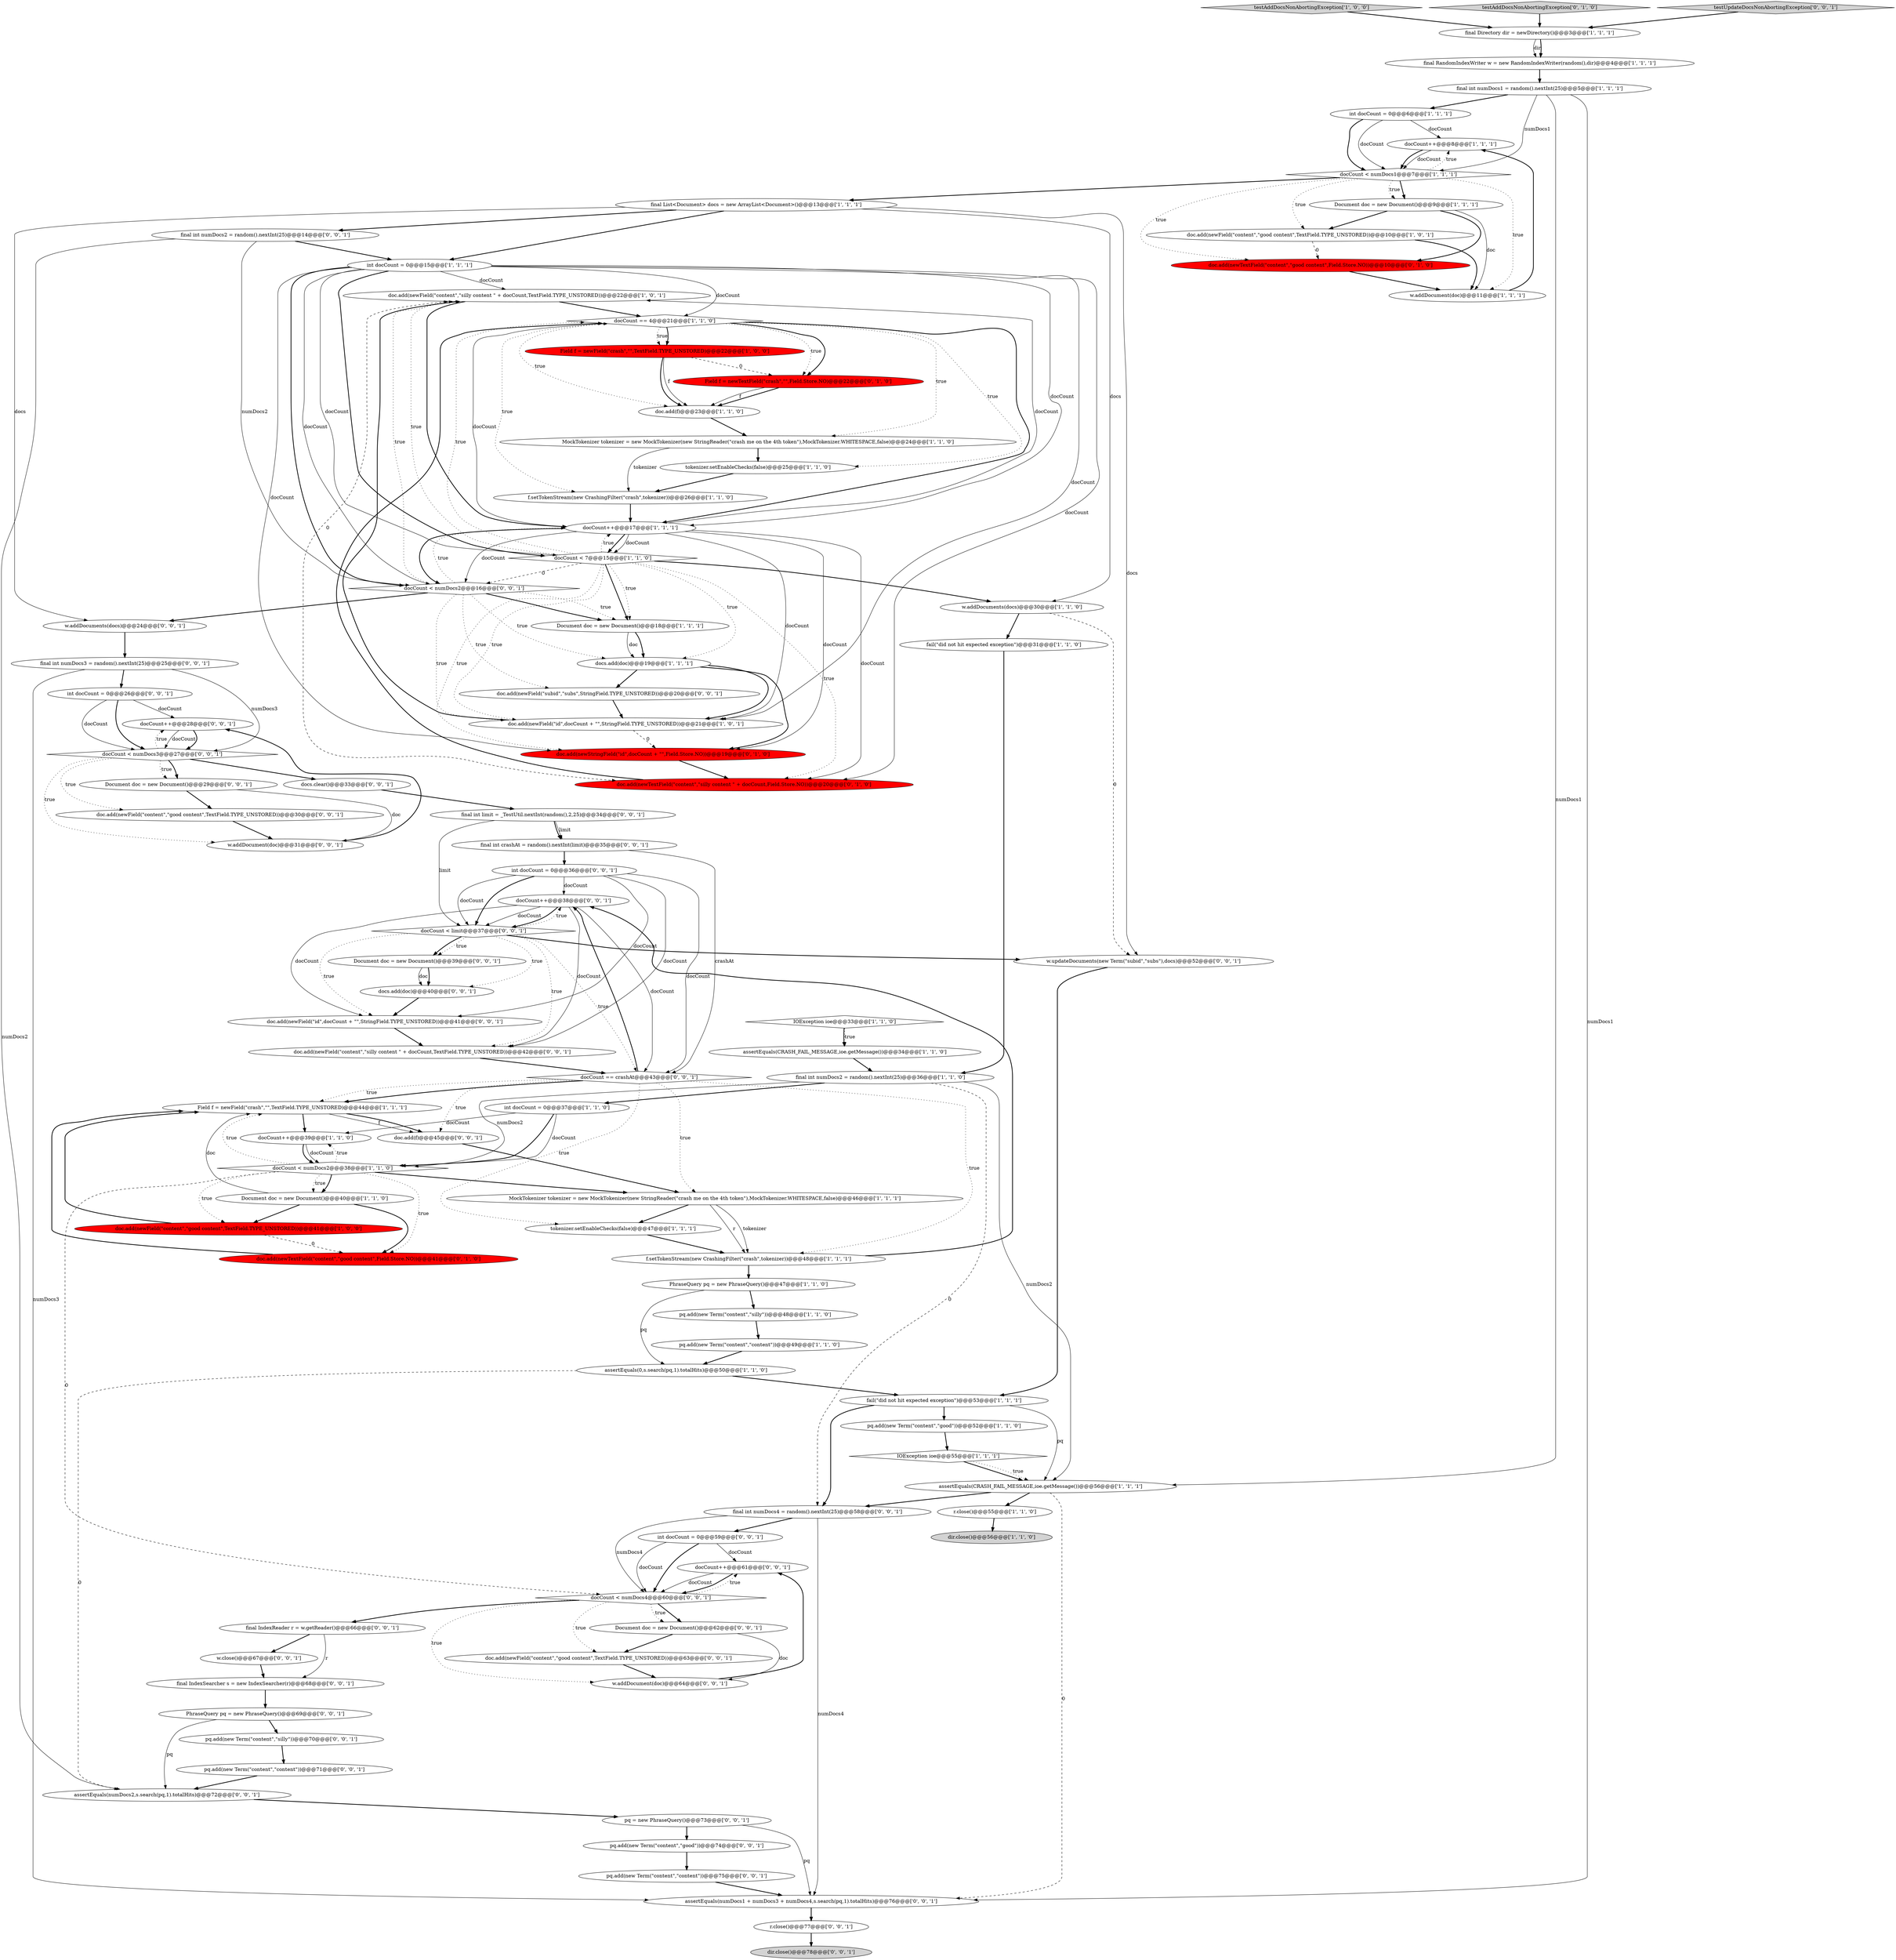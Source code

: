 digraph {
10 [style = filled, label = "doc.add(newField(\"content\",\"silly content \" + docCount,TextField.TYPE_UNSTORED))@@@22@@@['1', '0', '1']", fillcolor = white, shape = ellipse image = "AAA0AAABBB1BBB"];
64 [style = filled, label = "docs.clear()@@@33@@@['0', '0', '1']", fillcolor = white, shape = ellipse image = "AAA0AAABBB3BBB"];
70 [style = filled, label = "final int crashAt = random().nextInt(limit)@@@35@@@['0', '0', '1']", fillcolor = white, shape = ellipse image = "AAA0AAABBB3BBB"];
40 [style = filled, label = "doc.add(f)@@@23@@@['1', '1', '0']", fillcolor = white, shape = ellipse image = "AAA0AAABBB1BBB"];
36 [style = filled, label = "testAddDocsNonAbortingException['1', '0', '0']", fillcolor = lightgray, shape = diamond image = "AAA0AAABBB1BBB"];
58 [style = filled, label = "final int limit = _TestUtil.nextInt(random(),2,25)@@@34@@@['0', '0', '1']", fillcolor = white, shape = ellipse image = "AAA0AAABBB3BBB"];
52 [style = filled, label = "testAddDocsNonAbortingException['0', '1', '0']", fillcolor = lightgray, shape = diamond image = "AAA0AAABBB2BBB"];
39 [style = filled, label = "Field f = newField(\"crash\",\"\",TextField.TYPE_UNSTORED)@@@22@@@['1', '0', '0']", fillcolor = red, shape = ellipse image = "AAA1AAABBB1BBB"];
4 [style = filled, label = "final Directory dir = newDirectory()@@@3@@@['1', '1', '1']", fillcolor = white, shape = ellipse image = "AAA0AAABBB1BBB"];
69 [style = filled, label = "final IndexReader r = w.getReader()@@@66@@@['0', '0', '1']", fillcolor = white, shape = ellipse image = "AAA0AAABBB3BBB"];
59 [style = filled, label = "w.addDocuments(docs)@@@24@@@['0', '0', '1']", fillcolor = white, shape = ellipse image = "AAA0AAABBB3BBB"];
54 [style = filled, label = "final int numDocs3 = random().nextInt(25)@@@25@@@['0', '0', '1']", fillcolor = white, shape = ellipse image = "AAA0AAABBB3BBB"];
82 [style = filled, label = "testUpdateDocsNonAbortingException['0', '0', '1']", fillcolor = lightgray, shape = diamond image = "AAA0AAABBB3BBB"];
26 [style = filled, label = "docCount++@@@8@@@['1', '1', '1']", fillcolor = white, shape = ellipse image = "AAA0AAABBB1BBB"];
27 [style = filled, label = "int docCount = 0@@@15@@@['1', '1', '1']", fillcolor = white, shape = ellipse image = "AAA0AAABBB1BBB"];
49 [style = filled, label = "Field f = newTextField(\"crash\",\"\",Field.Store.NO)@@@22@@@['0', '1', '0']", fillcolor = red, shape = ellipse image = "AAA1AAABBB2BBB"];
31 [style = filled, label = "docCount++@@@39@@@['1', '1', '0']", fillcolor = white, shape = ellipse image = "AAA0AAABBB1BBB"];
17 [style = filled, label = "IOException ioe@@@33@@@['1', '1', '0']", fillcolor = white, shape = diamond image = "AAA0AAABBB1BBB"];
22 [style = filled, label = "pq.add(new Term(\"content\",\"silly\"))@@@48@@@['1', '1', '0']", fillcolor = white, shape = ellipse image = "AAA0AAABBB1BBB"];
89 [style = filled, label = "PhraseQuery pq = new PhraseQuery()@@@69@@@['0', '0', '1']", fillcolor = white, shape = ellipse image = "AAA0AAABBB3BBB"];
44 [style = filled, label = "Document doc = new Document()@@@40@@@['1', '1', '0']", fillcolor = white, shape = ellipse image = "AAA0AAABBB1BBB"];
78 [style = filled, label = "docs.add(doc)@@@40@@@['0', '0', '1']", fillcolor = white, shape = ellipse image = "AAA0AAABBB3BBB"];
81 [style = filled, label = "final int numDocs2 = random().nextInt(25)@@@14@@@['0', '0', '1']", fillcolor = white, shape = ellipse image = "AAA0AAABBB3BBB"];
77 [style = filled, label = "docCount < numDocs2@@@16@@@['0', '0', '1']", fillcolor = white, shape = diamond image = "AAA0AAABBB3BBB"];
25 [style = filled, label = "docCount < 7@@@15@@@['1', '1', '0']", fillcolor = white, shape = diamond image = "AAA0AAABBB1BBB"];
16 [style = filled, label = "fail(\"did not hit expected exception\")@@@53@@@['1', '1', '1']", fillcolor = white, shape = ellipse image = "AAA0AAABBB1BBB"];
56 [style = filled, label = "docCount++@@@38@@@['0', '0', '1']", fillcolor = white, shape = ellipse image = "AAA0AAABBB3BBB"];
12 [style = filled, label = "assertEquals(CRASH_FAIL_MESSAGE,ioe.getMessage())@@@34@@@['1', '1', '0']", fillcolor = white, shape = ellipse image = "AAA0AAABBB1BBB"];
97 [style = filled, label = "final int numDocs4 = random().nextInt(25)@@@58@@@['0', '0', '1']", fillcolor = white, shape = ellipse image = "AAA0AAABBB3BBB"];
18 [style = filled, label = "doc.add(newField(\"content\",\"good content\",TextField.TYPE_UNSTORED))@@@41@@@['1', '0', '0']", fillcolor = red, shape = ellipse image = "AAA1AAABBB1BBB"];
62 [style = filled, label = "Document doc = new Document()@@@29@@@['0', '0', '1']", fillcolor = white, shape = ellipse image = "AAA0AAABBB3BBB"];
98 [style = filled, label = "dir.close()@@@78@@@['0', '0', '1']", fillcolor = lightgray, shape = ellipse image = "AAA0AAABBB3BBB"];
32 [style = filled, label = "docCount < numDocs2@@@38@@@['1', '1', '0']", fillcolor = white, shape = diamond image = "AAA0AAABBB1BBB"];
35 [style = filled, label = "final RandomIndexWriter w = new RandomIndexWriter(random(),dir)@@@4@@@['1', '1', '1']", fillcolor = white, shape = ellipse image = "AAA0AAABBB1BBB"];
15 [style = filled, label = "pq.add(new Term(\"content\",\"good\"))@@@52@@@['1', '1', '0']", fillcolor = white, shape = ellipse image = "AAA0AAABBB1BBB"];
60 [style = filled, label = "Document doc = new Document()@@@39@@@['0', '0', '1']", fillcolor = white, shape = ellipse image = "AAA0AAABBB3BBB"];
33 [style = filled, label = "Field f = newField(\"crash\",\"\",TextField.TYPE_UNSTORED)@@@44@@@['1', '1', '1']", fillcolor = white, shape = ellipse image = "AAA0AAABBB1BBB"];
53 [style = filled, label = "doc.add(newStringField(\"id\",docCount + \"\",Field.Store.NO))@@@19@@@['0', '1', '0']", fillcolor = red, shape = ellipse image = "AAA1AAABBB2BBB"];
55 [style = filled, label = "w.close()@@@67@@@['0', '0', '1']", fillcolor = white, shape = ellipse image = "AAA0AAABBB3BBB"];
91 [style = filled, label = "doc.add(newField(\"id\",docCount + \"\",StringField.TYPE_UNSTORED))@@@41@@@['0', '0', '1']", fillcolor = white, shape = ellipse image = "AAA0AAABBB3BBB"];
66 [style = filled, label = "w.addDocument(doc)@@@64@@@['0', '0', '1']", fillcolor = white, shape = ellipse image = "AAA0AAABBB3BBB"];
50 [style = filled, label = "doc.add(newTextField(\"content\",\"good content\",Field.Store.NO))@@@41@@@['0', '1', '0']", fillcolor = red, shape = ellipse image = "AAA1AAABBB2BBB"];
41 [style = filled, label = "doc.add(newField(\"content\",\"good content\",TextField.TYPE_UNSTORED))@@@10@@@['1', '0', '1']", fillcolor = white, shape = ellipse image = "AAA0AAABBB1BBB"];
74 [style = filled, label = "pq.add(new Term(\"content\",\"content\"))@@@75@@@['0', '0', '1']", fillcolor = white, shape = ellipse image = "AAA0AAABBB3BBB"];
94 [style = filled, label = "pq = new PhraseQuery()@@@73@@@['0', '0', '1']", fillcolor = white, shape = ellipse image = "AAA0AAABBB3BBB"];
2 [style = filled, label = "int docCount = 0@@@6@@@['1', '1', '1']", fillcolor = white, shape = ellipse image = "AAA0AAABBB1BBB"];
85 [style = filled, label = "doc.add(newField(\"subid\",\"subs\",StringField.TYPE_UNSTORED))@@@20@@@['0', '0', '1']", fillcolor = white, shape = ellipse image = "AAA0AAABBB3BBB"];
84 [style = filled, label = "int docCount = 0@@@36@@@['0', '0', '1']", fillcolor = white, shape = ellipse image = "AAA0AAABBB3BBB"];
96 [style = filled, label = "final IndexSearcher s = new IndexSearcher(r)@@@68@@@['0', '0', '1']", fillcolor = white, shape = ellipse image = "AAA0AAABBB3BBB"];
88 [style = filled, label = "pq.add(new Term(\"content\",\"silly\"))@@@70@@@['0', '0', '1']", fillcolor = white, shape = ellipse image = "AAA0AAABBB3BBB"];
67 [style = filled, label = "w.updateDocuments(new Term(\"subid\",\"subs\"),docs)@@@52@@@['0', '0', '1']", fillcolor = white, shape = ellipse image = "AAA0AAABBB3BBB"];
86 [style = filled, label = "docCount++@@@61@@@['0', '0', '1']", fillcolor = white, shape = ellipse image = "AAA0AAABBB3BBB"];
65 [style = filled, label = "assertEquals(numDocs2,s.search(pq,1).totalHits)@@@72@@@['0', '0', '1']", fillcolor = white, shape = ellipse image = "AAA0AAABBB3BBB"];
30 [style = filled, label = "f.setTokenStream(new CrashingFilter(\"crash\",tokenizer))@@@26@@@['1', '1', '0']", fillcolor = white, shape = ellipse image = "AAA0AAABBB1BBB"];
68 [style = filled, label = "w.addDocument(doc)@@@31@@@['0', '0', '1']", fillcolor = white, shape = ellipse image = "AAA0AAABBB3BBB"];
79 [style = filled, label = "docCount == crashAt@@@43@@@['0', '0', '1']", fillcolor = white, shape = diamond image = "AAA0AAABBB3BBB"];
9 [style = filled, label = "Document doc = new Document()@@@9@@@['1', '1', '1']", fillcolor = white, shape = ellipse image = "AAA0AAABBB1BBB"];
43 [style = filled, label = "docs.add(doc)@@@19@@@['1', '1', '1']", fillcolor = white, shape = ellipse image = "AAA0AAABBB1BBB"];
11 [style = filled, label = "docCount == 4@@@21@@@['1', '1', '0']", fillcolor = white, shape = diamond image = "AAA0AAABBB1BBB"];
24 [style = filled, label = "docCount++@@@17@@@['1', '1', '1']", fillcolor = white, shape = ellipse image = "AAA0AAABBB1BBB"];
13 [style = filled, label = "f.setTokenStream(new CrashingFilter(\"crash\",tokenizer))@@@48@@@['1', '1', '1']", fillcolor = white, shape = ellipse image = "AAA0AAABBB1BBB"];
80 [style = filled, label = "r.close()@@@77@@@['0', '0', '1']", fillcolor = white, shape = ellipse image = "AAA0AAABBB3BBB"];
61 [style = filled, label = "assertEquals(numDocs1 + numDocs3 + numDocs4,s.search(pq,1).totalHits)@@@76@@@['0', '0', '1']", fillcolor = white, shape = ellipse image = "AAA0AAABBB3BBB"];
51 [style = filled, label = "doc.add(newTextField(\"content\",\"silly content \" + docCount,Field.Store.NO))@@@20@@@['0', '1', '0']", fillcolor = red, shape = ellipse image = "AAA1AAABBB2BBB"];
90 [style = filled, label = "docCount < limit@@@37@@@['0', '0', '1']", fillcolor = white, shape = diamond image = "AAA0AAABBB3BBB"];
28 [style = filled, label = "w.addDocuments(docs)@@@30@@@['1', '1', '0']", fillcolor = white, shape = ellipse image = "AAA0AAABBB1BBB"];
48 [style = filled, label = "doc.add(newTextField(\"content\",\"good content\",Field.Store.NO))@@@10@@@['0', '1', '0']", fillcolor = red, shape = ellipse image = "AAA1AAABBB2BBB"];
45 [style = filled, label = "r.close()@@@55@@@['1', '1', '0']", fillcolor = white, shape = ellipse image = "AAA0AAABBB1BBB"];
63 [style = filled, label = "int docCount = 0@@@59@@@['0', '0', '1']", fillcolor = white, shape = ellipse image = "AAA0AAABBB3BBB"];
47 [style = filled, label = "MockTokenizer tokenizer = new MockTokenizer(new StringReader(\"crash me on the 4th token\"),MockTokenizer.WHITESPACE,false)@@@46@@@['1', '1', '1']", fillcolor = white, shape = ellipse image = "AAA0AAABBB1BBB"];
7 [style = filled, label = "dir.close()@@@56@@@['1', '1', '0']", fillcolor = lightgray, shape = ellipse image = "AAA0AAABBB1BBB"];
75 [style = filled, label = "doc.add(newField(\"content\",\"good content\",TextField.TYPE_UNSTORED))@@@63@@@['0', '0', '1']", fillcolor = white, shape = ellipse image = "AAA0AAABBB3BBB"];
1 [style = filled, label = "IOException ioe@@@55@@@['1', '1', '1']", fillcolor = white, shape = diamond image = "AAA0AAABBB1BBB"];
20 [style = filled, label = "tokenizer.setEnableChecks(false)@@@25@@@['1', '1', '0']", fillcolor = white, shape = ellipse image = "AAA0AAABBB1BBB"];
72 [style = filled, label = "pq.add(new Term(\"content\",\"good\"))@@@74@@@['0', '0', '1']", fillcolor = white, shape = ellipse image = "AAA0AAABBB3BBB"];
92 [style = filled, label = "int docCount = 0@@@26@@@['0', '0', '1']", fillcolor = white, shape = ellipse image = "AAA0AAABBB3BBB"];
71 [style = filled, label = "docCount < numDocs4@@@60@@@['0', '0', '1']", fillcolor = white, shape = diamond image = "AAA0AAABBB3BBB"];
6 [style = filled, label = "int docCount = 0@@@37@@@['1', '1', '0']", fillcolor = white, shape = ellipse image = "AAA0AAABBB1BBB"];
0 [style = filled, label = "PhraseQuery pq = new PhraseQuery()@@@47@@@['1', '1', '0']", fillcolor = white, shape = ellipse image = "AAA0AAABBB1BBB"];
5 [style = filled, label = "final List<Document> docs = new ArrayList<Document>()@@@13@@@['1', '1', '1']", fillcolor = white, shape = ellipse image = "AAA0AAABBB1BBB"];
73 [style = filled, label = "doc.add(newField(\"content\",\"good content\",TextField.TYPE_UNSTORED))@@@30@@@['0', '0', '1']", fillcolor = white, shape = ellipse image = "AAA0AAABBB3BBB"];
76 [style = filled, label = "docCount++@@@28@@@['0', '0', '1']", fillcolor = white, shape = ellipse image = "AAA0AAABBB3BBB"];
8 [style = filled, label = "w.addDocument(doc)@@@11@@@['1', '1', '1']", fillcolor = white, shape = ellipse image = "AAA0AAABBB1BBB"];
3 [style = filled, label = "pq.add(new Term(\"content\",\"content\"))@@@49@@@['1', '1', '0']", fillcolor = white, shape = ellipse image = "AAA0AAABBB1BBB"];
87 [style = filled, label = "doc.add(newField(\"content\",\"silly content \" + docCount,TextField.TYPE_UNSTORED))@@@42@@@['0', '0', '1']", fillcolor = white, shape = ellipse image = "AAA0AAABBB3BBB"];
38 [style = filled, label = "final int numDocs2 = random().nextInt(25)@@@36@@@['1', '1', '0']", fillcolor = white, shape = ellipse image = "AAA0AAABBB1BBB"];
37 [style = filled, label = "fail(\"did not hit expected exception\")@@@31@@@['1', '1', '0']", fillcolor = white, shape = ellipse image = "AAA0AAABBB1BBB"];
42 [style = filled, label = "assertEquals(0,s.search(pq,1).totalHits)@@@50@@@['1', '1', '0']", fillcolor = white, shape = ellipse image = "AAA0AAABBB1BBB"];
23 [style = filled, label = "final int numDocs1 = random().nextInt(25)@@@5@@@['1', '1', '1']", fillcolor = white, shape = ellipse image = "AAA0AAABBB1BBB"];
46 [style = filled, label = "doc.add(newField(\"id\",docCount + \"\",StringField.TYPE_UNSTORED))@@@21@@@['1', '0', '1']", fillcolor = white, shape = ellipse image = "AAA0AAABBB1BBB"];
34 [style = filled, label = "docCount < numDocs1@@@7@@@['1', '1', '1']", fillcolor = white, shape = diamond image = "AAA0AAABBB1BBB"];
93 [style = filled, label = "pq.add(new Term(\"content\",\"content\"))@@@71@@@['0', '0', '1']", fillcolor = white, shape = ellipse image = "AAA0AAABBB3BBB"];
95 [style = filled, label = "docCount < numDocs3@@@27@@@['0', '0', '1']", fillcolor = white, shape = diamond image = "AAA0AAABBB3BBB"];
57 [style = filled, label = "Document doc = new Document()@@@62@@@['0', '0', '1']", fillcolor = white, shape = ellipse image = "AAA0AAABBB3BBB"];
29 [style = filled, label = "tokenizer.setEnableChecks(false)@@@47@@@['1', '1', '1']", fillcolor = white, shape = ellipse image = "AAA0AAABBB1BBB"];
21 [style = filled, label = "MockTokenizer tokenizer = new MockTokenizer(new StringReader(\"crash me on the 4th token\"),MockTokenizer.WHITESPACE,false)@@@24@@@['1', '1', '0']", fillcolor = white, shape = ellipse image = "AAA0AAABBB1BBB"];
19 [style = filled, label = "assertEquals(CRASH_FAIL_MESSAGE,ioe.getMessage())@@@56@@@['1', '1', '1']", fillcolor = white, shape = ellipse image = "AAA0AAABBB1BBB"];
83 [style = filled, label = "doc.add(f)@@@45@@@['0', '0', '1']", fillcolor = white, shape = ellipse image = "AAA0AAABBB3BBB"];
14 [style = filled, label = "Document doc = new Document()@@@18@@@['1', '1', '1']", fillcolor = white, shape = ellipse image = "AAA0AAABBB1BBB"];
56->90 [style = solid, label="docCount"];
34->9 [style = bold, label=""];
21->30 [style = solid, label="tokenizer"];
58->90 [style = solid, label="limit"];
24->77 [style = bold, label=""];
97->63 [style = bold, label=""];
96->89 [style = bold, label=""];
39->49 [style = dashed, label="0"];
41->8 [style = bold, label=""];
10->24 [style = bold, label=""];
80->98 [style = bold, label=""];
79->33 [style = dotted, label="true"];
26->34 [style = bold, label=""];
71->86 [style = dotted, label="true"];
81->77 [style = solid, label="numDocs2"];
54->95 [style = solid, label="numDocs3"];
11->40 [style = dotted, label="true"];
90->91 [style = dotted, label="true"];
34->9 [style = dotted, label="true"];
25->14 [style = bold, label=""];
62->73 [style = bold, label=""];
25->11 [style = dotted, label="true"];
69->55 [style = bold, label=""];
32->50 [style = dotted, label="true"];
45->7 [style = bold, label=""];
97->61 [style = solid, label="numDocs4"];
34->26 [style = dotted, label="true"];
2->26 [style = solid, label="docCount"];
55->96 [style = bold, label=""];
60->78 [style = bold, label=""];
35->23 [style = bold, label=""];
5->28 [style = solid, label="docs"];
12->38 [style = bold, label=""];
10->51 [style = dashed, label="0"];
54->92 [style = bold, label=""];
6->32 [style = solid, label="docCount"];
77->14 [style = dotted, label="true"];
37->38 [style = bold, label=""];
90->87 [style = dotted, label="true"];
23->34 [style = solid, label="numDocs1"];
43->53 [style = bold, label=""];
27->53 [style = solid, label="docCount"];
84->90 [style = solid, label="docCount"];
85->46 [style = bold, label=""];
90->67 [style = bold, label=""];
94->72 [style = bold, label=""];
38->32 [style = solid, label="numDocs2"];
44->18 [style = bold, label=""];
86->71 [style = solid, label="docCount"];
49->40 [style = bold, label=""];
92->95 [style = solid, label="docCount"];
27->77 [style = bold, label=""];
77->59 [style = bold, label=""];
51->11 [style = bold, label=""];
27->25 [style = solid, label="docCount"];
27->25 [style = bold, label=""];
41->48 [style = dashed, label="0"];
59->54 [style = bold, label=""];
33->83 [style = solid, label="f"];
26->34 [style = solid, label="docCount"];
10->11 [style = bold, label=""];
6->32 [style = bold, label=""];
79->56 [style = bold, label=""];
76->95 [style = solid, label="docCount"];
25->28 [style = bold, label=""];
56->91 [style = solid, label="docCount"];
0->42 [style = solid, label="pq"];
28->37 [style = bold, label=""];
16->97 [style = bold, label=""];
42->65 [style = dashed, label="0"];
67->16 [style = bold, label=""];
68->76 [style = bold, label=""];
66->86 [style = bold, label=""];
90->79 [style = dotted, label="true"];
84->87 [style = solid, label="docCount"];
2->34 [style = bold, label=""];
36->4 [style = bold, label=""];
5->67 [style = solid, label="docs"];
77->46 [style = dotted, label="true"];
90->60 [style = bold, label=""];
77->24 [style = dotted, label="true"];
9->48 [style = bold, label=""];
44->50 [style = bold, label=""];
16->19 [style = solid, label="pq"];
58->70 [style = bold, label=""];
70->84 [style = bold, label=""];
90->78 [style = dotted, label="true"];
14->43 [style = bold, label=""];
47->13 [style = solid, label="r"];
43->46 [style = bold, label=""];
11->39 [style = dotted, label="true"];
38->6 [style = bold, label=""];
86->71 [style = bold, label=""];
95->76 [style = dotted, label="true"];
27->10 [style = solid, label="docCount"];
88->93 [style = bold, label=""];
34->8 [style = dotted, label="true"];
75->66 [style = bold, label=""];
90->56 [style = dotted, label="true"];
32->71 [style = dashed, label="0"];
61->80 [style = bold, label=""];
24->53 [style = solid, label="docCount"];
94->61 [style = solid, label="pq"];
76->95 [style = bold, label=""];
24->11 [style = solid, label="docCount"];
83->47 [style = bold, label=""];
24->51 [style = solid, label="docCount"];
28->67 [style = dashed, label="0"];
74->61 [style = bold, label=""];
25->10 [style = dotted, label="true"];
87->79 [style = bold, label=""];
77->43 [style = dotted, label="true"];
1->19 [style = bold, label=""];
82->4 [style = bold, label=""];
91->87 [style = bold, label=""];
24->46 [style = solid, label="docCount"];
25->53 [style = dotted, label="true"];
84->90 [style = bold, label=""];
32->31 [style = dotted, label="true"];
40->21 [style = bold, label=""];
13->0 [style = bold, label=""];
92->76 [style = solid, label="docCount"];
39->40 [style = solid, label="f"];
71->66 [style = dotted, label="true"];
47->13 [style = solid, label="tokenizer"];
30->24 [style = bold, label=""];
38->19 [style = solid, label="numDocs2"];
81->27 [style = bold, label=""];
32->18 [style = dotted, label="true"];
79->29 [style = dotted, label="true"];
63->71 [style = solid, label="docCount"];
24->25 [style = solid, label="docCount"];
11->30 [style = dotted, label="true"];
23->61 [style = solid, label="numDocs1"];
31->32 [style = bold, label=""];
92->95 [style = bold, label=""];
78->91 [style = bold, label=""];
56->90 [style = bold, label=""];
18->33 [style = bold, label=""];
23->19 [style = solid, label="numDocs1"];
57->66 [style = solid, label="doc"];
46->10 [style = bold, label=""];
52->4 [style = bold, label=""];
95->62 [style = bold, label=""];
42->16 [style = bold, label=""];
93->65 [style = bold, label=""];
25->24 [style = dotted, label="true"];
4->35 [style = solid, label="dir"];
95->68 [style = dotted, label="true"];
71->75 [style = dotted, label="true"];
81->65 [style = solid, label="numDocs2"];
63->71 [style = bold, label=""];
31->32 [style = solid, label="docCount"];
24->10 [style = solid, label="docCount"];
6->31 [style = solid, label="docCount"];
84->91 [style = solid, label="docCount"];
56->79 [style = solid, label="docCount"];
11->24 [style = bold, label=""];
34->48 [style = dotted, label="true"];
1->19 [style = dotted, label="true"];
25->77 [style = dashed, label="0"];
3->42 [style = bold, label=""];
27->24 [style = solid, label="docCount"];
32->33 [style = dotted, label="true"];
44->33 [style = solid, label="doc"];
11->49 [style = dotted, label="true"];
47->29 [style = bold, label=""];
11->20 [style = dotted, label="true"];
19->45 [style = bold, label=""];
17->12 [style = bold, label=""];
84->79 [style = solid, label="docCount"];
17->12 [style = dotted, label="true"];
46->53 [style = dashed, label="0"];
79->33 [style = bold, label=""];
24->25 [style = bold, label=""];
39->40 [style = bold, label=""];
95->62 [style = dotted, label="true"];
95->64 [style = bold, label=""];
32->44 [style = bold, label=""];
25->43 [style = dotted, label="true"];
79->13 [style = dotted, label="true"];
50->33 [style = bold, label=""];
23->2 [style = bold, label=""];
9->8 [style = solid, label="doc"];
27->51 [style = solid, label="docCount"];
64->58 [style = bold, label=""];
32->44 [style = dotted, label="true"];
11->49 [style = bold, label=""];
19->97 [style = bold, label=""];
15->1 [style = bold, label=""];
16->15 [style = bold, label=""];
58->70 [style = solid, label="limit"];
4->35 [style = bold, label=""];
72->74 [style = bold, label=""];
77->10 [style = dotted, label="true"];
38->97 [style = dashed, label="0"];
79->47 [style = dotted, label="true"];
53->51 [style = bold, label=""];
33->83 [style = bold, label=""];
77->14 [style = bold, label=""];
34->5 [style = bold, label=""];
56->87 [style = solid, label="docCount"];
25->51 [style = dotted, label="true"];
70->79 [style = solid, label="crashAt"];
25->14 [style = dotted, label="true"];
48->8 [style = bold, label=""];
89->65 [style = solid, label="pq"];
79->83 [style = dotted, label="true"];
57->75 [style = bold, label=""];
25->46 [style = dotted, label="true"];
43->85 [style = bold, label=""];
71->69 [style = bold, label=""];
62->68 [style = solid, label="doc"];
65->94 [style = bold, label=""];
9->41 [style = bold, label=""];
22->3 [style = bold, label=""];
14->43 [style = solid, label="doc"];
95->73 [style = dotted, label="true"];
71->57 [style = bold, label=""];
2->34 [style = solid, label="docCount"];
54->61 [style = solid, label="numDocs3"];
18->50 [style = dashed, label="0"];
13->56 [style = bold, label=""];
21->20 [style = bold, label=""];
49->40 [style = solid, label="f"];
32->47 [style = bold, label=""];
27->46 [style = solid, label="docCount"];
63->86 [style = solid, label="docCount"];
34->41 [style = dotted, label="true"];
0->22 [style = bold, label=""];
27->11 [style = solid, label="docCount"];
71->57 [style = dotted, label="true"];
11->39 [style = bold, label=""];
33->31 [style = bold, label=""];
90->60 [style = dotted, label="true"];
73->68 [style = bold, label=""];
84->56 [style = solid, label="docCount"];
5->27 [style = bold, label=""];
5->81 [style = bold, label=""];
89->88 [style = bold, label=""];
11->21 [style = dotted, label="true"];
20->30 [style = bold, label=""];
19->61 [style = dashed, label="0"];
97->71 [style = solid, label="numDocs4"];
5->59 [style = solid, label="docs"];
24->77 [style = solid, label="docCount"];
60->78 [style = solid, label="doc"];
77->85 [style = dotted, label="true"];
27->77 [style = solid, label="docCount"];
69->96 [style = solid, label="r"];
8->26 [style = bold, label=""];
29->13 [style = bold, label=""];
}
